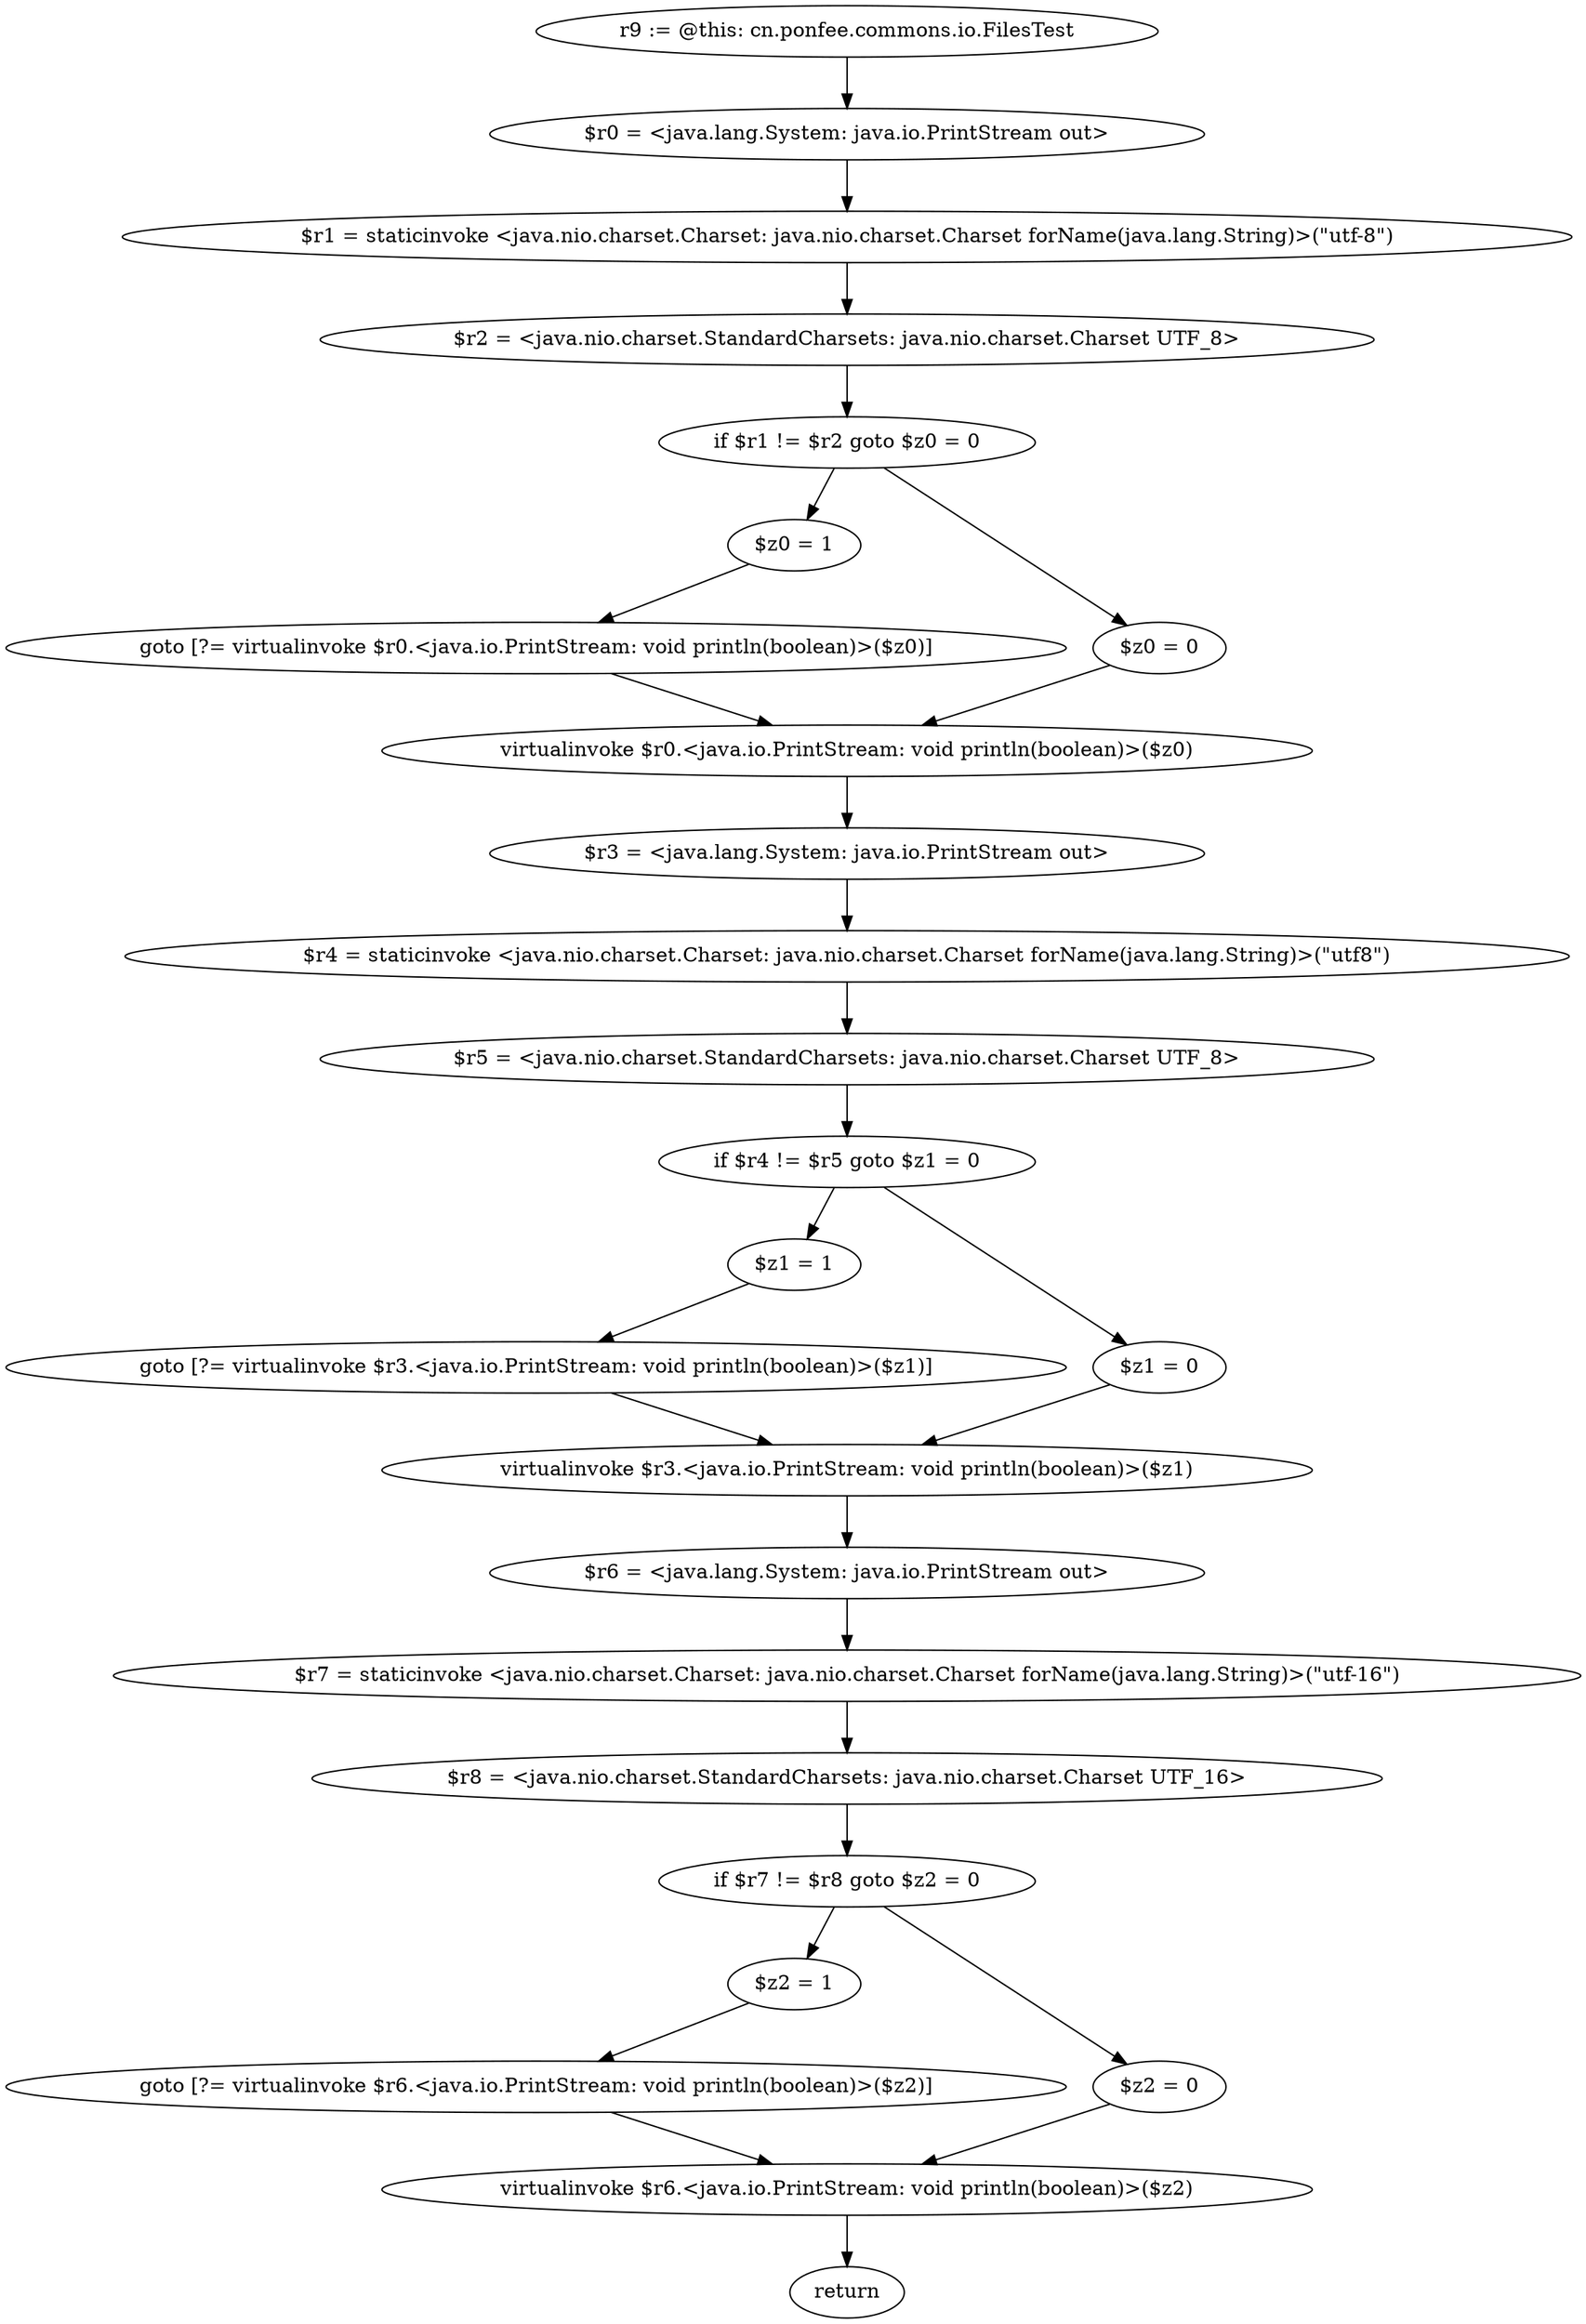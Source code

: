 digraph "unitGraph" {
    "r9 := @this: cn.ponfee.commons.io.FilesTest"
    "$r0 = <java.lang.System: java.io.PrintStream out>"
    "$r1 = staticinvoke <java.nio.charset.Charset: java.nio.charset.Charset forName(java.lang.String)>(\"utf-8\")"
    "$r2 = <java.nio.charset.StandardCharsets: java.nio.charset.Charset UTF_8>"
    "if $r1 != $r2 goto $z0 = 0"
    "$z0 = 1"
    "goto [?= virtualinvoke $r0.<java.io.PrintStream: void println(boolean)>($z0)]"
    "$z0 = 0"
    "virtualinvoke $r0.<java.io.PrintStream: void println(boolean)>($z0)"
    "$r3 = <java.lang.System: java.io.PrintStream out>"
    "$r4 = staticinvoke <java.nio.charset.Charset: java.nio.charset.Charset forName(java.lang.String)>(\"utf8\")"
    "$r5 = <java.nio.charset.StandardCharsets: java.nio.charset.Charset UTF_8>"
    "if $r4 != $r5 goto $z1 = 0"
    "$z1 = 1"
    "goto [?= virtualinvoke $r3.<java.io.PrintStream: void println(boolean)>($z1)]"
    "$z1 = 0"
    "virtualinvoke $r3.<java.io.PrintStream: void println(boolean)>($z1)"
    "$r6 = <java.lang.System: java.io.PrintStream out>"
    "$r7 = staticinvoke <java.nio.charset.Charset: java.nio.charset.Charset forName(java.lang.String)>(\"utf-16\")"
    "$r8 = <java.nio.charset.StandardCharsets: java.nio.charset.Charset UTF_16>"
    "if $r7 != $r8 goto $z2 = 0"
    "$z2 = 1"
    "goto [?= virtualinvoke $r6.<java.io.PrintStream: void println(boolean)>($z2)]"
    "$z2 = 0"
    "virtualinvoke $r6.<java.io.PrintStream: void println(boolean)>($z2)"
    "return"
    "r9 := @this: cn.ponfee.commons.io.FilesTest"->"$r0 = <java.lang.System: java.io.PrintStream out>";
    "$r0 = <java.lang.System: java.io.PrintStream out>"->"$r1 = staticinvoke <java.nio.charset.Charset: java.nio.charset.Charset forName(java.lang.String)>(\"utf-8\")";
    "$r1 = staticinvoke <java.nio.charset.Charset: java.nio.charset.Charset forName(java.lang.String)>(\"utf-8\")"->"$r2 = <java.nio.charset.StandardCharsets: java.nio.charset.Charset UTF_8>";
    "$r2 = <java.nio.charset.StandardCharsets: java.nio.charset.Charset UTF_8>"->"if $r1 != $r2 goto $z0 = 0";
    "if $r1 != $r2 goto $z0 = 0"->"$z0 = 1";
    "if $r1 != $r2 goto $z0 = 0"->"$z0 = 0";
    "$z0 = 1"->"goto [?= virtualinvoke $r0.<java.io.PrintStream: void println(boolean)>($z0)]";
    "goto [?= virtualinvoke $r0.<java.io.PrintStream: void println(boolean)>($z0)]"->"virtualinvoke $r0.<java.io.PrintStream: void println(boolean)>($z0)";
    "$z0 = 0"->"virtualinvoke $r0.<java.io.PrintStream: void println(boolean)>($z0)";
    "virtualinvoke $r0.<java.io.PrintStream: void println(boolean)>($z0)"->"$r3 = <java.lang.System: java.io.PrintStream out>";
    "$r3 = <java.lang.System: java.io.PrintStream out>"->"$r4 = staticinvoke <java.nio.charset.Charset: java.nio.charset.Charset forName(java.lang.String)>(\"utf8\")";
    "$r4 = staticinvoke <java.nio.charset.Charset: java.nio.charset.Charset forName(java.lang.String)>(\"utf8\")"->"$r5 = <java.nio.charset.StandardCharsets: java.nio.charset.Charset UTF_8>";
    "$r5 = <java.nio.charset.StandardCharsets: java.nio.charset.Charset UTF_8>"->"if $r4 != $r5 goto $z1 = 0";
    "if $r4 != $r5 goto $z1 = 0"->"$z1 = 1";
    "if $r4 != $r5 goto $z1 = 0"->"$z1 = 0";
    "$z1 = 1"->"goto [?= virtualinvoke $r3.<java.io.PrintStream: void println(boolean)>($z1)]";
    "goto [?= virtualinvoke $r3.<java.io.PrintStream: void println(boolean)>($z1)]"->"virtualinvoke $r3.<java.io.PrintStream: void println(boolean)>($z1)";
    "$z1 = 0"->"virtualinvoke $r3.<java.io.PrintStream: void println(boolean)>($z1)";
    "virtualinvoke $r3.<java.io.PrintStream: void println(boolean)>($z1)"->"$r6 = <java.lang.System: java.io.PrintStream out>";
    "$r6 = <java.lang.System: java.io.PrintStream out>"->"$r7 = staticinvoke <java.nio.charset.Charset: java.nio.charset.Charset forName(java.lang.String)>(\"utf-16\")";
    "$r7 = staticinvoke <java.nio.charset.Charset: java.nio.charset.Charset forName(java.lang.String)>(\"utf-16\")"->"$r8 = <java.nio.charset.StandardCharsets: java.nio.charset.Charset UTF_16>";
    "$r8 = <java.nio.charset.StandardCharsets: java.nio.charset.Charset UTF_16>"->"if $r7 != $r8 goto $z2 = 0";
    "if $r7 != $r8 goto $z2 = 0"->"$z2 = 1";
    "if $r7 != $r8 goto $z2 = 0"->"$z2 = 0";
    "$z2 = 1"->"goto [?= virtualinvoke $r6.<java.io.PrintStream: void println(boolean)>($z2)]";
    "goto [?= virtualinvoke $r6.<java.io.PrintStream: void println(boolean)>($z2)]"->"virtualinvoke $r6.<java.io.PrintStream: void println(boolean)>($z2)";
    "$z2 = 0"->"virtualinvoke $r6.<java.io.PrintStream: void println(boolean)>($z2)";
    "virtualinvoke $r6.<java.io.PrintStream: void println(boolean)>($z2)"->"return";
}
